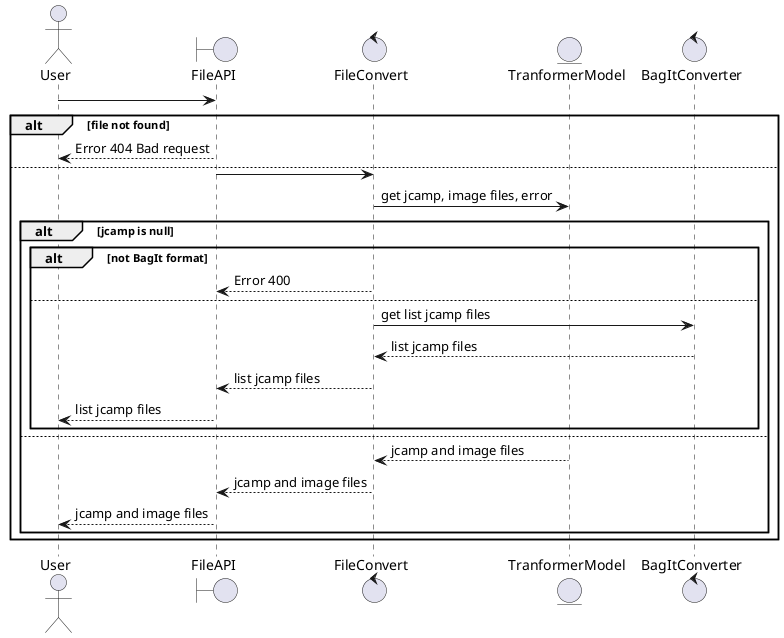 @startuml FileConvert
' Endpoint: /api/v1/chemspectra/file/convert [POST]

actor       User
boundary    FileAPI
control     FileConvert
entity      TranformerModel
control     BagItConverter

User -> FileAPI
alt file not found
    FileAPI --> User: Error 404 Bad request
else
    FileAPI -> FileConvert
    FileConvert -> TranformerModel: get jcamp, image files, error
    alt jcamp is null
        alt not BagIt format
            FileConvert --> FileAPI: Error 400
        else
            FileConvert -> BagItConverter: get list jcamp files
            BagItConverter --> FileConvert: list jcamp files
            FileConvert --> FileAPI: list jcamp files
            FileAPI --> User: list jcamp files
        end
    else
        TranformerModel --> FileConvert: jcamp and image files
        FileConvert --> FileAPI: jcamp and image files
        FileAPI --> User: jcamp and image files
    end
end
    

@enduml